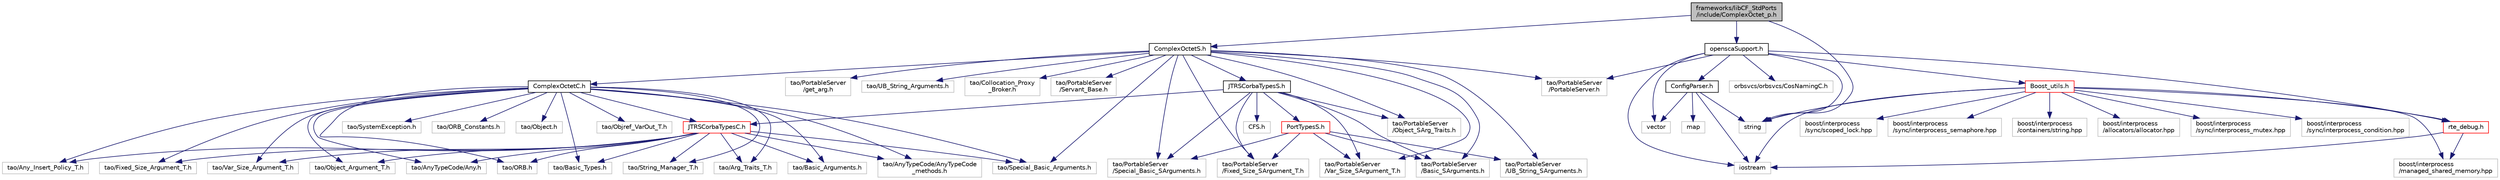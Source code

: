 digraph "frameworks/libCF_StdPorts/include/ComplexOctet_p.h"
{
 // INTERACTIVE_SVG=YES
  edge [fontname="Helvetica",fontsize="10",labelfontname="Helvetica",labelfontsize="10"];
  node [fontname="Helvetica",fontsize="10",shape=record];
  Node1 [label="frameworks/libCF_StdPorts\l/include/ComplexOctet_p.h",height=0.2,width=0.4,color="black", fillcolor="grey75", style="filled", fontcolor="black"];
  Node1 -> Node2 [color="midnightblue",fontsize="10",style="solid",fontname="Helvetica"];
  Node2 [label="string",height=0.2,width=0.4,color="grey75", fillcolor="white", style="filled"];
  Node1 -> Node3 [color="midnightblue",fontsize="10",style="solid",fontname="Helvetica"];
  Node3 [label="ComplexOctetS.h",height=0.2,width=0.4,color="black", fillcolor="white", style="filled",URL="$_complex_octet_s_8h.html"];
  Node3 -> Node4 [color="midnightblue",fontsize="10",style="solid",fontname="Helvetica"];
  Node4 [label="ComplexOctetC.h",height=0.2,width=0.4,color="black", fillcolor="white", style="filled",URL="$_complex_octet_c_8h.html"];
  Node4 -> Node5 [color="midnightblue",fontsize="10",style="solid",fontname="Helvetica"];
  Node5 [label="tao/AnyTypeCode/AnyTypeCode\l_methods.h",height=0.2,width=0.4,color="grey75", fillcolor="white", style="filled"];
  Node4 -> Node6 [color="midnightblue",fontsize="10",style="solid",fontname="Helvetica"];
  Node6 [label="tao/AnyTypeCode/Any.h",height=0.2,width=0.4,color="grey75", fillcolor="white", style="filled"];
  Node4 -> Node7 [color="midnightblue",fontsize="10",style="solid",fontname="Helvetica"];
  Node7 [label="tao/ORB.h",height=0.2,width=0.4,color="grey75", fillcolor="white", style="filled"];
  Node4 -> Node8 [color="midnightblue",fontsize="10",style="solid",fontname="Helvetica"];
  Node8 [label="tao/SystemException.h",height=0.2,width=0.4,color="grey75", fillcolor="white", style="filled"];
  Node4 -> Node9 [color="midnightblue",fontsize="10",style="solid",fontname="Helvetica"];
  Node9 [label="tao/Basic_Types.h",height=0.2,width=0.4,color="grey75", fillcolor="white", style="filled"];
  Node4 -> Node10 [color="midnightblue",fontsize="10",style="solid",fontname="Helvetica"];
  Node10 [label="tao/ORB_Constants.h",height=0.2,width=0.4,color="grey75", fillcolor="white", style="filled"];
  Node4 -> Node11 [color="midnightblue",fontsize="10",style="solid",fontname="Helvetica"];
  Node11 [label="tao/Object.h",height=0.2,width=0.4,color="grey75", fillcolor="white", style="filled"];
  Node4 -> Node12 [color="midnightblue",fontsize="10",style="solid",fontname="Helvetica"];
  Node12 [label="tao/String_Manager_T.h",height=0.2,width=0.4,color="grey75", fillcolor="white", style="filled"];
  Node4 -> Node13 [color="midnightblue",fontsize="10",style="solid",fontname="Helvetica"];
  Node13 [label="tao/Objref_VarOut_T.h",height=0.2,width=0.4,color="grey75", fillcolor="white", style="filled"];
  Node4 -> Node14 [color="midnightblue",fontsize="10",style="solid",fontname="Helvetica"];
  Node14 [label="tao/Arg_Traits_T.h",height=0.2,width=0.4,color="grey75", fillcolor="white", style="filled"];
  Node4 -> Node15 [color="midnightblue",fontsize="10",style="solid",fontname="Helvetica"];
  Node15 [label="tao/Basic_Arguments.h",height=0.2,width=0.4,color="grey75", fillcolor="white", style="filled"];
  Node4 -> Node16 [color="midnightblue",fontsize="10",style="solid",fontname="Helvetica"];
  Node16 [label="tao/Special_Basic_Arguments.h",height=0.2,width=0.4,color="grey75", fillcolor="white", style="filled"];
  Node4 -> Node17 [color="midnightblue",fontsize="10",style="solid",fontname="Helvetica"];
  Node17 [label="tao/Any_Insert_Policy_T.h",height=0.2,width=0.4,color="grey75", fillcolor="white", style="filled"];
  Node4 -> Node18 [color="midnightblue",fontsize="10",style="solid",fontname="Helvetica"];
  Node18 [label="tao/Fixed_Size_Argument_T.h",height=0.2,width=0.4,color="grey75", fillcolor="white", style="filled"];
  Node4 -> Node19 [color="midnightblue",fontsize="10",style="solid",fontname="Helvetica"];
  Node19 [label="tao/Var_Size_Argument_T.h",height=0.2,width=0.4,color="grey75", fillcolor="white", style="filled"];
  Node4 -> Node20 [color="midnightblue",fontsize="10",style="solid",fontname="Helvetica"];
  Node20 [label="tao/Object_Argument_T.h",height=0.2,width=0.4,color="grey75", fillcolor="white", style="filled"];
  Node4 -> Node21 [color="midnightblue",fontsize="10",style="solid",fontname="Helvetica"];
  Node21 [label="JTRSCorbaTypesC.h",height=0.2,width=0.4,color="red", fillcolor="white", style="filled",URL="$_j_t_r_s_corba_types_c_8h.html"];
  Node21 -> Node5 [color="midnightblue",fontsize="10",style="solid",fontname="Helvetica"];
  Node21 -> Node6 [color="midnightblue",fontsize="10",style="solid",fontname="Helvetica"];
  Node21 -> Node7 [color="midnightblue",fontsize="10",style="solid",fontname="Helvetica"];
  Node21 -> Node9 [color="midnightblue",fontsize="10",style="solid",fontname="Helvetica"];
  Node21 -> Node12 [color="midnightblue",fontsize="10",style="solid",fontname="Helvetica"];
  Node21 -> Node14 [color="midnightblue",fontsize="10",style="solid",fontname="Helvetica"];
  Node21 -> Node15 [color="midnightblue",fontsize="10",style="solid",fontname="Helvetica"];
  Node21 -> Node16 [color="midnightblue",fontsize="10",style="solid",fontname="Helvetica"];
  Node21 -> Node17 [color="midnightblue",fontsize="10",style="solid",fontname="Helvetica"];
  Node21 -> Node18 [color="midnightblue",fontsize="10",style="solid",fontname="Helvetica"];
  Node21 -> Node19 [color="midnightblue",fontsize="10",style="solid",fontname="Helvetica"];
  Node21 -> Node20 [color="midnightblue",fontsize="10",style="solid",fontname="Helvetica"];
  Node3 -> Node22 [color="midnightblue",fontsize="10",style="solid",fontname="Helvetica"];
  Node22 [label="JTRSCorbaTypesS.h",height=0.2,width=0.4,color="black", fillcolor="white", style="filled",URL="$_j_t_r_s_corba_types_s_8h.html"];
  Node22 -> Node21 [color="midnightblue",fontsize="10",style="solid",fontname="Helvetica"];
  Node22 -> Node23 [color="midnightblue",fontsize="10",style="solid",fontname="Helvetica"];
  Node23 [label="CFS.h",height=0.2,width=0.4,color="grey75", fillcolor="white", style="filled"];
  Node22 -> Node24 [color="midnightblue",fontsize="10",style="solid",fontname="Helvetica"];
  Node24 [label="PortTypesS.h",height=0.2,width=0.4,color="red", fillcolor="white", style="filled",URL="$_port_types_s_8h.html"];
  Node24 -> Node25 [color="midnightblue",fontsize="10",style="solid",fontname="Helvetica"];
  Node25 [label="tao/PortableServer\l/Basic_SArguments.h",height=0.2,width=0.4,color="grey75", fillcolor="white", style="filled"];
  Node24 -> Node26 [color="midnightblue",fontsize="10",style="solid",fontname="Helvetica"];
  Node26 [label="tao/PortableServer\l/Special_Basic_SArguments.h",height=0.2,width=0.4,color="grey75", fillcolor="white", style="filled"];
  Node24 -> Node27 [color="midnightblue",fontsize="10",style="solid",fontname="Helvetica"];
  Node27 [label="tao/PortableServer\l/Fixed_Size_SArgument_T.h",height=0.2,width=0.4,color="grey75", fillcolor="white", style="filled"];
  Node24 -> Node28 [color="midnightblue",fontsize="10",style="solid",fontname="Helvetica"];
  Node28 [label="tao/PortableServer\l/Var_Size_SArgument_T.h",height=0.2,width=0.4,color="grey75", fillcolor="white", style="filled"];
  Node24 -> Node29 [color="midnightblue",fontsize="10",style="solid",fontname="Helvetica"];
  Node29 [label="tao/PortableServer\l/UB_String_SArguments.h",height=0.2,width=0.4,color="grey75", fillcolor="white", style="filled"];
  Node22 -> Node25 [color="midnightblue",fontsize="10",style="solid",fontname="Helvetica"];
  Node22 -> Node26 [color="midnightblue",fontsize="10",style="solid",fontname="Helvetica"];
  Node22 -> Node27 [color="midnightblue",fontsize="10",style="solid",fontname="Helvetica"];
  Node22 -> Node28 [color="midnightblue",fontsize="10",style="solid",fontname="Helvetica"];
  Node22 -> Node30 [color="midnightblue",fontsize="10",style="solid",fontname="Helvetica"];
  Node30 [label="tao/PortableServer\l/Object_SArg_Traits.h",height=0.2,width=0.4,color="grey75", fillcolor="white", style="filled"];
  Node3 -> Node25 [color="midnightblue",fontsize="10",style="solid",fontname="Helvetica"];
  Node3 -> Node26 [color="midnightblue",fontsize="10",style="solid",fontname="Helvetica"];
  Node3 -> Node27 [color="midnightblue",fontsize="10",style="solid",fontname="Helvetica"];
  Node3 -> Node28 [color="midnightblue",fontsize="10",style="solid",fontname="Helvetica"];
  Node3 -> Node30 [color="midnightblue",fontsize="10",style="solid",fontname="Helvetica"];
  Node3 -> Node29 [color="midnightblue",fontsize="10",style="solid",fontname="Helvetica"];
  Node3 -> Node31 [color="midnightblue",fontsize="10",style="solid",fontname="Helvetica"];
  Node31 [label="tao/PortableServer\l/get_arg.h",height=0.2,width=0.4,color="grey75", fillcolor="white", style="filled"];
  Node3 -> Node16 [color="midnightblue",fontsize="10",style="solid",fontname="Helvetica"];
  Node3 -> Node32 [color="midnightblue",fontsize="10",style="solid",fontname="Helvetica"];
  Node32 [label="tao/UB_String_Arguments.h",height=0.2,width=0.4,color="grey75", fillcolor="white", style="filled"];
  Node3 -> Node33 [color="midnightblue",fontsize="10",style="solid",fontname="Helvetica"];
  Node33 [label="tao/Collocation_Proxy\l_Broker.h",height=0.2,width=0.4,color="grey75", fillcolor="white", style="filled"];
  Node3 -> Node34 [color="midnightblue",fontsize="10",style="solid",fontname="Helvetica"];
  Node34 [label="tao/PortableServer\l/PortableServer.h",height=0.2,width=0.4,color="grey75", fillcolor="white", style="filled"];
  Node3 -> Node35 [color="midnightblue",fontsize="10",style="solid",fontname="Helvetica"];
  Node35 [label="tao/PortableServer\l/Servant_Base.h",height=0.2,width=0.4,color="grey75", fillcolor="white", style="filled"];
  Node1 -> Node36 [color="midnightblue",fontsize="10",style="solid",fontname="Helvetica"];
  Node36 [label="openscaSupport.h",height=0.2,width=0.4,color="black", fillcolor="white", style="filled",URL="$opensca_support_8h.html",tooltip=":  "];
  Node36 -> Node37 [color="midnightblue",fontsize="10",style="solid",fontname="Helvetica"];
  Node37 [label="iostream",height=0.2,width=0.4,color="grey75", fillcolor="white", style="filled"];
  Node36 -> Node2 [color="midnightblue",fontsize="10",style="solid",fontname="Helvetica"];
  Node36 -> Node38 [color="midnightblue",fontsize="10",style="solid",fontname="Helvetica"];
  Node38 [label="vector",height=0.2,width=0.4,color="grey75", fillcolor="white", style="filled"];
  Node36 -> Node39 [color="midnightblue",fontsize="10",style="solid",fontname="Helvetica"];
  Node39 [label="orbsvcs/orbsvcs/CosNamingC.h",height=0.2,width=0.4,color="grey75", fillcolor="white", style="filled"];
  Node36 -> Node34 [color="midnightblue",fontsize="10",style="solid",fontname="Helvetica"];
  Node36 -> Node40 [color="midnightblue",fontsize="10",style="solid",fontname="Helvetica"];
  Node40 [label="ConfigParser.h",height=0.2,width=0.4,color="black", fillcolor="white", style="filled",URL="$_config_parser_8h.html",tooltip=":  "];
  Node40 -> Node37 [color="midnightblue",fontsize="10",style="solid",fontname="Helvetica"];
  Node40 -> Node41 [color="midnightblue",fontsize="10",style="solid",fontname="Helvetica"];
  Node41 [label="map",height=0.2,width=0.4,color="grey75", fillcolor="white", style="filled"];
  Node40 -> Node2 [color="midnightblue",fontsize="10",style="solid",fontname="Helvetica"];
  Node40 -> Node38 [color="midnightblue",fontsize="10",style="solid",fontname="Helvetica"];
  Node36 -> Node42 [color="midnightblue",fontsize="10",style="solid",fontname="Helvetica"];
  Node42 [label="Boost_utils.h",height=0.2,width=0.4,color="red", fillcolor="white", style="filled",URL="$_boost__utils_8h.html",tooltip=":  "];
  Node42 -> Node2 [color="midnightblue",fontsize="10",style="solid",fontname="Helvetica"];
  Node42 -> Node43 [color="midnightblue",fontsize="10",style="solid",fontname="Helvetica"];
  Node43 [label="rte_debug.h",height=0.2,width=0.4,color="red", fillcolor="white", style="filled",URL="$rte__debug_8h.html",tooltip=":  "];
  Node43 -> Node37 [color="midnightblue",fontsize="10",style="solid",fontname="Helvetica"];
  Node43 -> Node44 [color="midnightblue",fontsize="10",style="solid",fontname="Helvetica"];
  Node44 [label="boost/interprocess\l/managed_shared_memory.hpp",height=0.2,width=0.4,color="grey75", fillcolor="white", style="filled"];
  Node42 -> Node37 [color="midnightblue",fontsize="10",style="solid",fontname="Helvetica"];
  Node42 -> Node44 [color="midnightblue",fontsize="10",style="solid",fontname="Helvetica"];
  Node42 -> Node45 [color="midnightblue",fontsize="10",style="solid",fontname="Helvetica"];
  Node45 [label="boost/interprocess\l/sync/interprocess_mutex.hpp",height=0.2,width=0.4,color="grey75", fillcolor="white", style="filled"];
  Node42 -> Node46 [color="midnightblue",fontsize="10",style="solid",fontname="Helvetica"];
  Node46 [label="boost/interprocess\l/sync/interprocess_condition.hpp",height=0.2,width=0.4,color="grey75", fillcolor="white", style="filled"];
  Node42 -> Node47 [color="midnightblue",fontsize="10",style="solid",fontname="Helvetica"];
  Node47 [label="boost/interprocess\l/sync/scoped_lock.hpp",height=0.2,width=0.4,color="grey75", fillcolor="white", style="filled"];
  Node42 -> Node48 [color="midnightblue",fontsize="10",style="solid",fontname="Helvetica"];
  Node48 [label="boost/interprocess\l/sync/interprocess_semaphore.hpp",height=0.2,width=0.4,color="grey75", fillcolor="white", style="filled"];
  Node42 -> Node49 [color="midnightblue",fontsize="10",style="solid",fontname="Helvetica"];
  Node49 [label="boost/interprocess\l/containers/string.hpp",height=0.2,width=0.4,color="grey75", fillcolor="white", style="filled"];
  Node42 -> Node50 [color="midnightblue",fontsize="10",style="solid",fontname="Helvetica"];
  Node50 [label="boost/interprocess\l/allocators/allocator.hpp",height=0.2,width=0.4,color="grey75", fillcolor="white", style="filled"];
  Node36 -> Node43 [color="midnightblue",fontsize="10",style="solid",fontname="Helvetica"];
}
